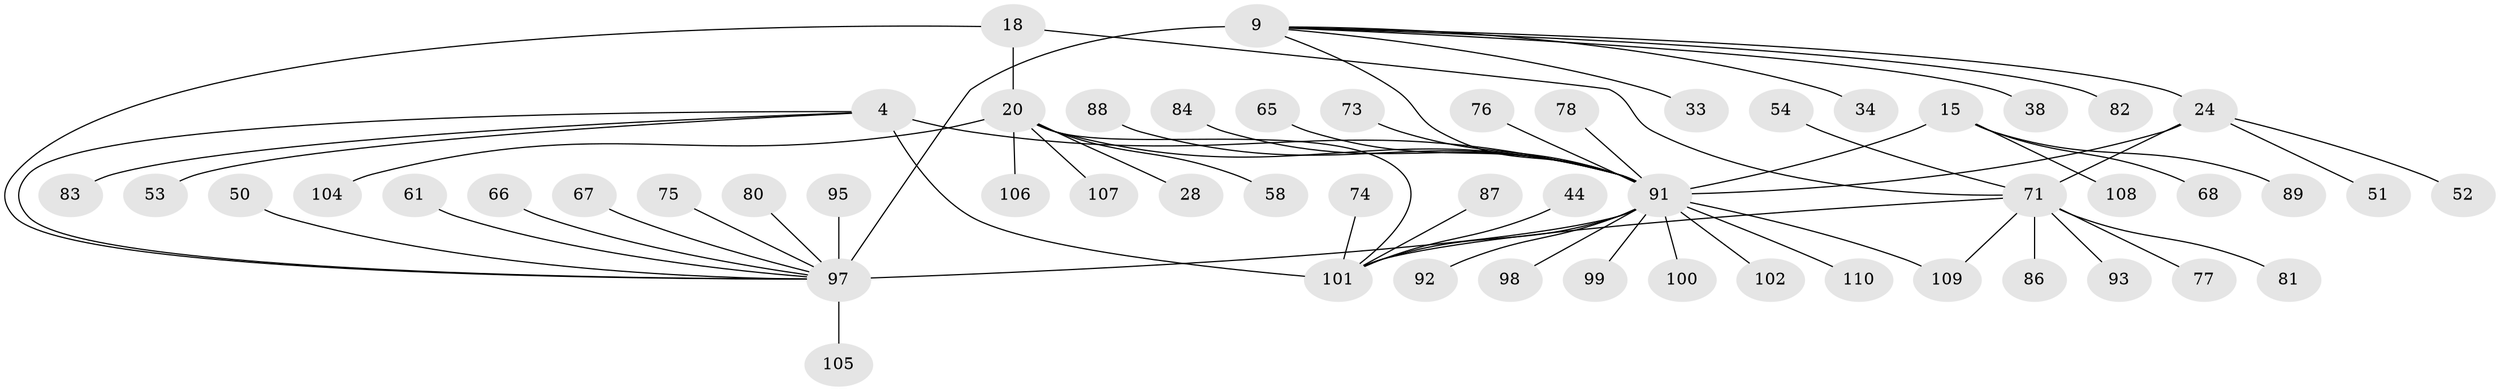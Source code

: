 // original degree distribution, {13: 0.00909090909090909, 5: 0.045454545454545456, 8: 0.045454545454545456, 6: 0.03636363636363636, 7: 0.05454545454545454, 10: 0.01818181818181818, 9: 0.02727272727272727, 1: 0.6, 2: 0.11818181818181818, 4: 0.01818181818181818, 3: 0.02727272727272727}
// Generated by graph-tools (version 1.1) at 2025/54/03/09/25 04:54:12]
// undirected, 55 vertices, 63 edges
graph export_dot {
graph [start="1"]
  node [color=gray90,style=filled];
  4 [super="+2"];
  9 [super="+7"];
  15 [super="+12"];
  18 [super="+17"];
  20 [super="+19"];
  24 [super="+22"];
  28;
  33;
  34;
  38;
  44;
  50;
  51;
  52;
  53;
  54;
  58;
  61;
  65;
  66;
  67 [super="+63"];
  68;
  71 [super="+39+40+45"];
  73;
  74;
  75;
  76;
  77;
  78 [super="+30"];
  80;
  81 [super="+64"];
  82;
  83;
  84 [super="+42"];
  86;
  87 [super="+62"];
  88;
  89;
  91 [super="+90+37+56+70+1+47+14+35+60"];
  92;
  93 [super="+59"];
  95;
  97 [super="+48+94+32+41+46"];
  98;
  99;
  100;
  101 [super="+5+27"];
  102;
  104 [super="+85"];
  105;
  106 [super="+96"];
  107 [super="+43"];
  108 [super="+36+103"];
  109;
  110;
  4 -- 83;
  4 -- 53;
  4 -- 91 [weight=2];
  4 -- 101 [weight=4];
  4 -- 97;
  9 -- 34;
  9 -- 38;
  9 -- 33;
  9 -- 82;
  9 -- 24;
  9 -- 91;
  9 -- 97 [weight=6];
  15 -- 68;
  15 -- 89;
  15 -- 108;
  15 -- 91 [weight=8];
  18 -- 20 [weight=6];
  18 -- 71;
  18 -- 97;
  20 -- 104;
  20 -- 106;
  20 -- 91;
  20 -- 58;
  20 -- 107;
  20 -- 28;
  20 -- 101;
  24 -- 51;
  24 -- 52;
  24 -- 91;
  24 -- 71 [weight=6];
  44 -- 101;
  50 -- 97;
  54 -- 71;
  61 -- 97;
  65 -- 91;
  66 -- 97;
  67 -- 97;
  71 -- 77;
  71 -- 109;
  71 -- 81;
  71 -- 86;
  71 -- 93;
  71 -- 101;
  73 -- 91;
  74 -- 101;
  75 -- 97;
  76 -- 91;
  78 -- 91;
  80 -- 97;
  84 -- 91;
  87 -- 101;
  88 -- 91;
  91 -- 100;
  91 -- 102;
  91 -- 109;
  91 -- 98;
  91 -- 99;
  91 -- 110;
  91 -- 92;
  91 -- 97 [weight=2];
  91 -- 101 [weight=2];
  95 -- 97;
  97 -- 105;
}
